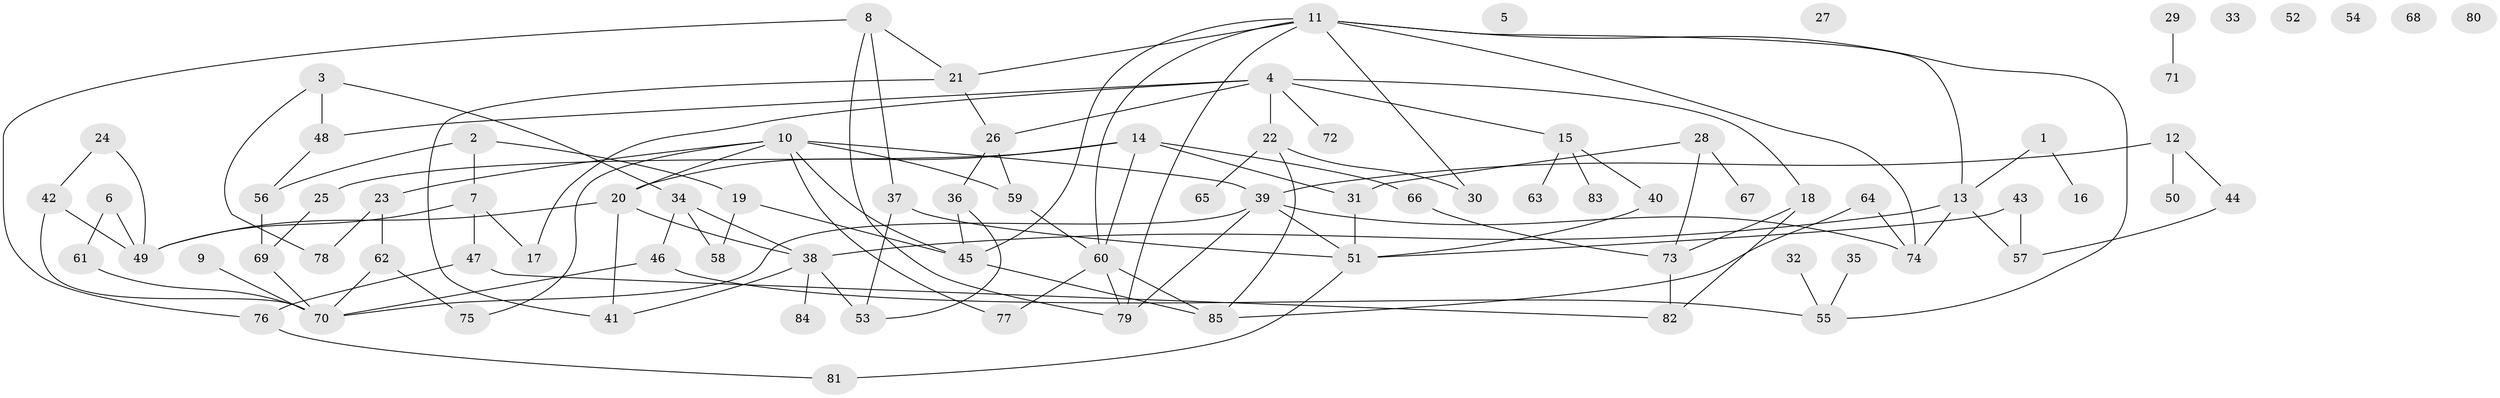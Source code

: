 // coarse degree distribution, {0: 0.32, 1: 0.12, 4: 0.16, 2: 0.2, 11: 0.04, 5: 0.12, 3: 0.04}
// Generated by graph-tools (version 1.1) at 2025/42/03/04/25 21:42:42]
// undirected, 85 vertices, 121 edges
graph export_dot {
graph [start="1"]
  node [color=gray90,style=filled];
  1;
  2;
  3;
  4;
  5;
  6;
  7;
  8;
  9;
  10;
  11;
  12;
  13;
  14;
  15;
  16;
  17;
  18;
  19;
  20;
  21;
  22;
  23;
  24;
  25;
  26;
  27;
  28;
  29;
  30;
  31;
  32;
  33;
  34;
  35;
  36;
  37;
  38;
  39;
  40;
  41;
  42;
  43;
  44;
  45;
  46;
  47;
  48;
  49;
  50;
  51;
  52;
  53;
  54;
  55;
  56;
  57;
  58;
  59;
  60;
  61;
  62;
  63;
  64;
  65;
  66;
  67;
  68;
  69;
  70;
  71;
  72;
  73;
  74;
  75;
  76;
  77;
  78;
  79;
  80;
  81;
  82;
  83;
  84;
  85;
  1 -- 13;
  1 -- 16;
  2 -- 7;
  2 -- 19;
  2 -- 56;
  3 -- 34;
  3 -- 48;
  3 -- 78;
  4 -- 15;
  4 -- 17;
  4 -- 18;
  4 -- 22;
  4 -- 26;
  4 -- 48;
  4 -- 72;
  6 -- 49;
  6 -- 61;
  7 -- 17;
  7 -- 47;
  7 -- 49;
  8 -- 21;
  8 -- 37;
  8 -- 76;
  8 -- 79;
  9 -- 70;
  10 -- 20;
  10 -- 23;
  10 -- 39;
  10 -- 45;
  10 -- 59;
  10 -- 75;
  10 -- 77;
  11 -- 13;
  11 -- 21;
  11 -- 30;
  11 -- 45;
  11 -- 55;
  11 -- 60;
  11 -- 74;
  11 -- 79;
  12 -- 39;
  12 -- 44;
  12 -- 50;
  13 -- 38;
  13 -- 57;
  13 -- 74;
  14 -- 20;
  14 -- 25;
  14 -- 31;
  14 -- 60;
  14 -- 66;
  15 -- 40;
  15 -- 63;
  15 -- 83;
  18 -- 73;
  18 -- 82;
  19 -- 45;
  19 -- 58;
  20 -- 38;
  20 -- 41;
  20 -- 49;
  21 -- 26;
  21 -- 41;
  22 -- 30;
  22 -- 65;
  22 -- 85;
  23 -- 62;
  23 -- 78;
  24 -- 42;
  24 -- 49;
  25 -- 69;
  26 -- 36;
  26 -- 59;
  28 -- 31;
  28 -- 67;
  28 -- 73;
  29 -- 71;
  31 -- 51;
  32 -- 55;
  34 -- 38;
  34 -- 46;
  34 -- 58;
  35 -- 55;
  36 -- 45;
  36 -- 53;
  37 -- 51;
  37 -- 53;
  38 -- 41;
  38 -- 53;
  38 -- 84;
  39 -- 51;
  39 -- 70;
  39 -- 74;
  39 -- 79;
  40 -- 51;
  42 -- 49;
  42 -- 70;
  43 -- 51;
  43 -- 57;
  44 -- 57;
  45 -- 85;
  46 -- 55;
  46 -- 70;
  47 -- 76;
  47 -- 82;
  48 -- 56;
  51 -- 81;
  56 -- 69;
  59 -- 60;
  60 -- 77;
  60 -- 79;
  60 -- 85;
  61 -- 70;
  62 -- 70;
  62 -- 75;
  64 -- 74;
  64 -- 85;
  66 -- 73;
  69 -- 70;
  73 -- 82;
  76 -- 81;
}
